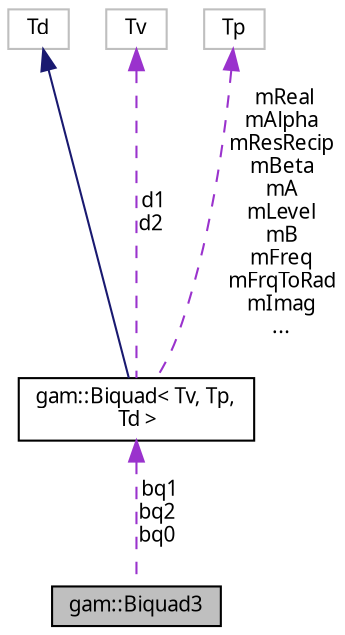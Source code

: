 digraph "gam::Biquad3"
{
 // LATEX_PDF_SIZE
  bgcolor="transparent";
  edge [fontname="FreeSans.ttf",fontsize="10",labelfontname="FreeSans.ttf",labelfontsize="10"];
  node [fontname="FreeSans.ttf",fontsize="10",shape=record];
  Node1 [label="gam::Biquad3",height=0.2,width=0.4,color="black", fillcolor="grey75", style="filled", fontcolor="black",tooltip="3 biquad filters (of floats) in parallel"];
  Node2 -> Node1 [dir="back",color="darkorchid3",fontsize="10",style="dashed",label=" bq1\nbq2\nbq0" ,fontname="FreeSans.ttf"];
  Node2 [label="gam::Biquad\< Tv, Tp,\l Td \>",height=0.2,width=0.4,color="black",URL="$classgam_1_1_biquad.html",tooltip="2-pole/2-zero IIR filter"];
  Node3 -> Node2 [dir="back",color="midnightblue",fontsize="10",style="solid",fontname="FreeSans.ttf"];
  Node3 [label="Td",height=0.2,width=0.4,color="grey75",tooltip=" "];
  Node4 -> Node2 [dir="back",color="darkorchid3",fontsize="10",style="dashed",label=" d1\nd2" ,fontname="FreeSans.ttf"];
  Node4 [label="Tv",height=0.2,width=0.4,color="grey75",tooltip=" "];
  Node5 -> Node2 [dir="back",color="darkorchid3",fontsize="10",style="dashed",label=" mReal\nmAlpha\nmResRecip\nmBeta\nmA\nmLevel\nmB\nmFreq\nmFrqToRad\nmImag\n..." ,fontname="FreeSans.ttf"];
  Node5 [label="Tp",height=0.2,width=0.4,color="grey75",tooltip=" "];
}
